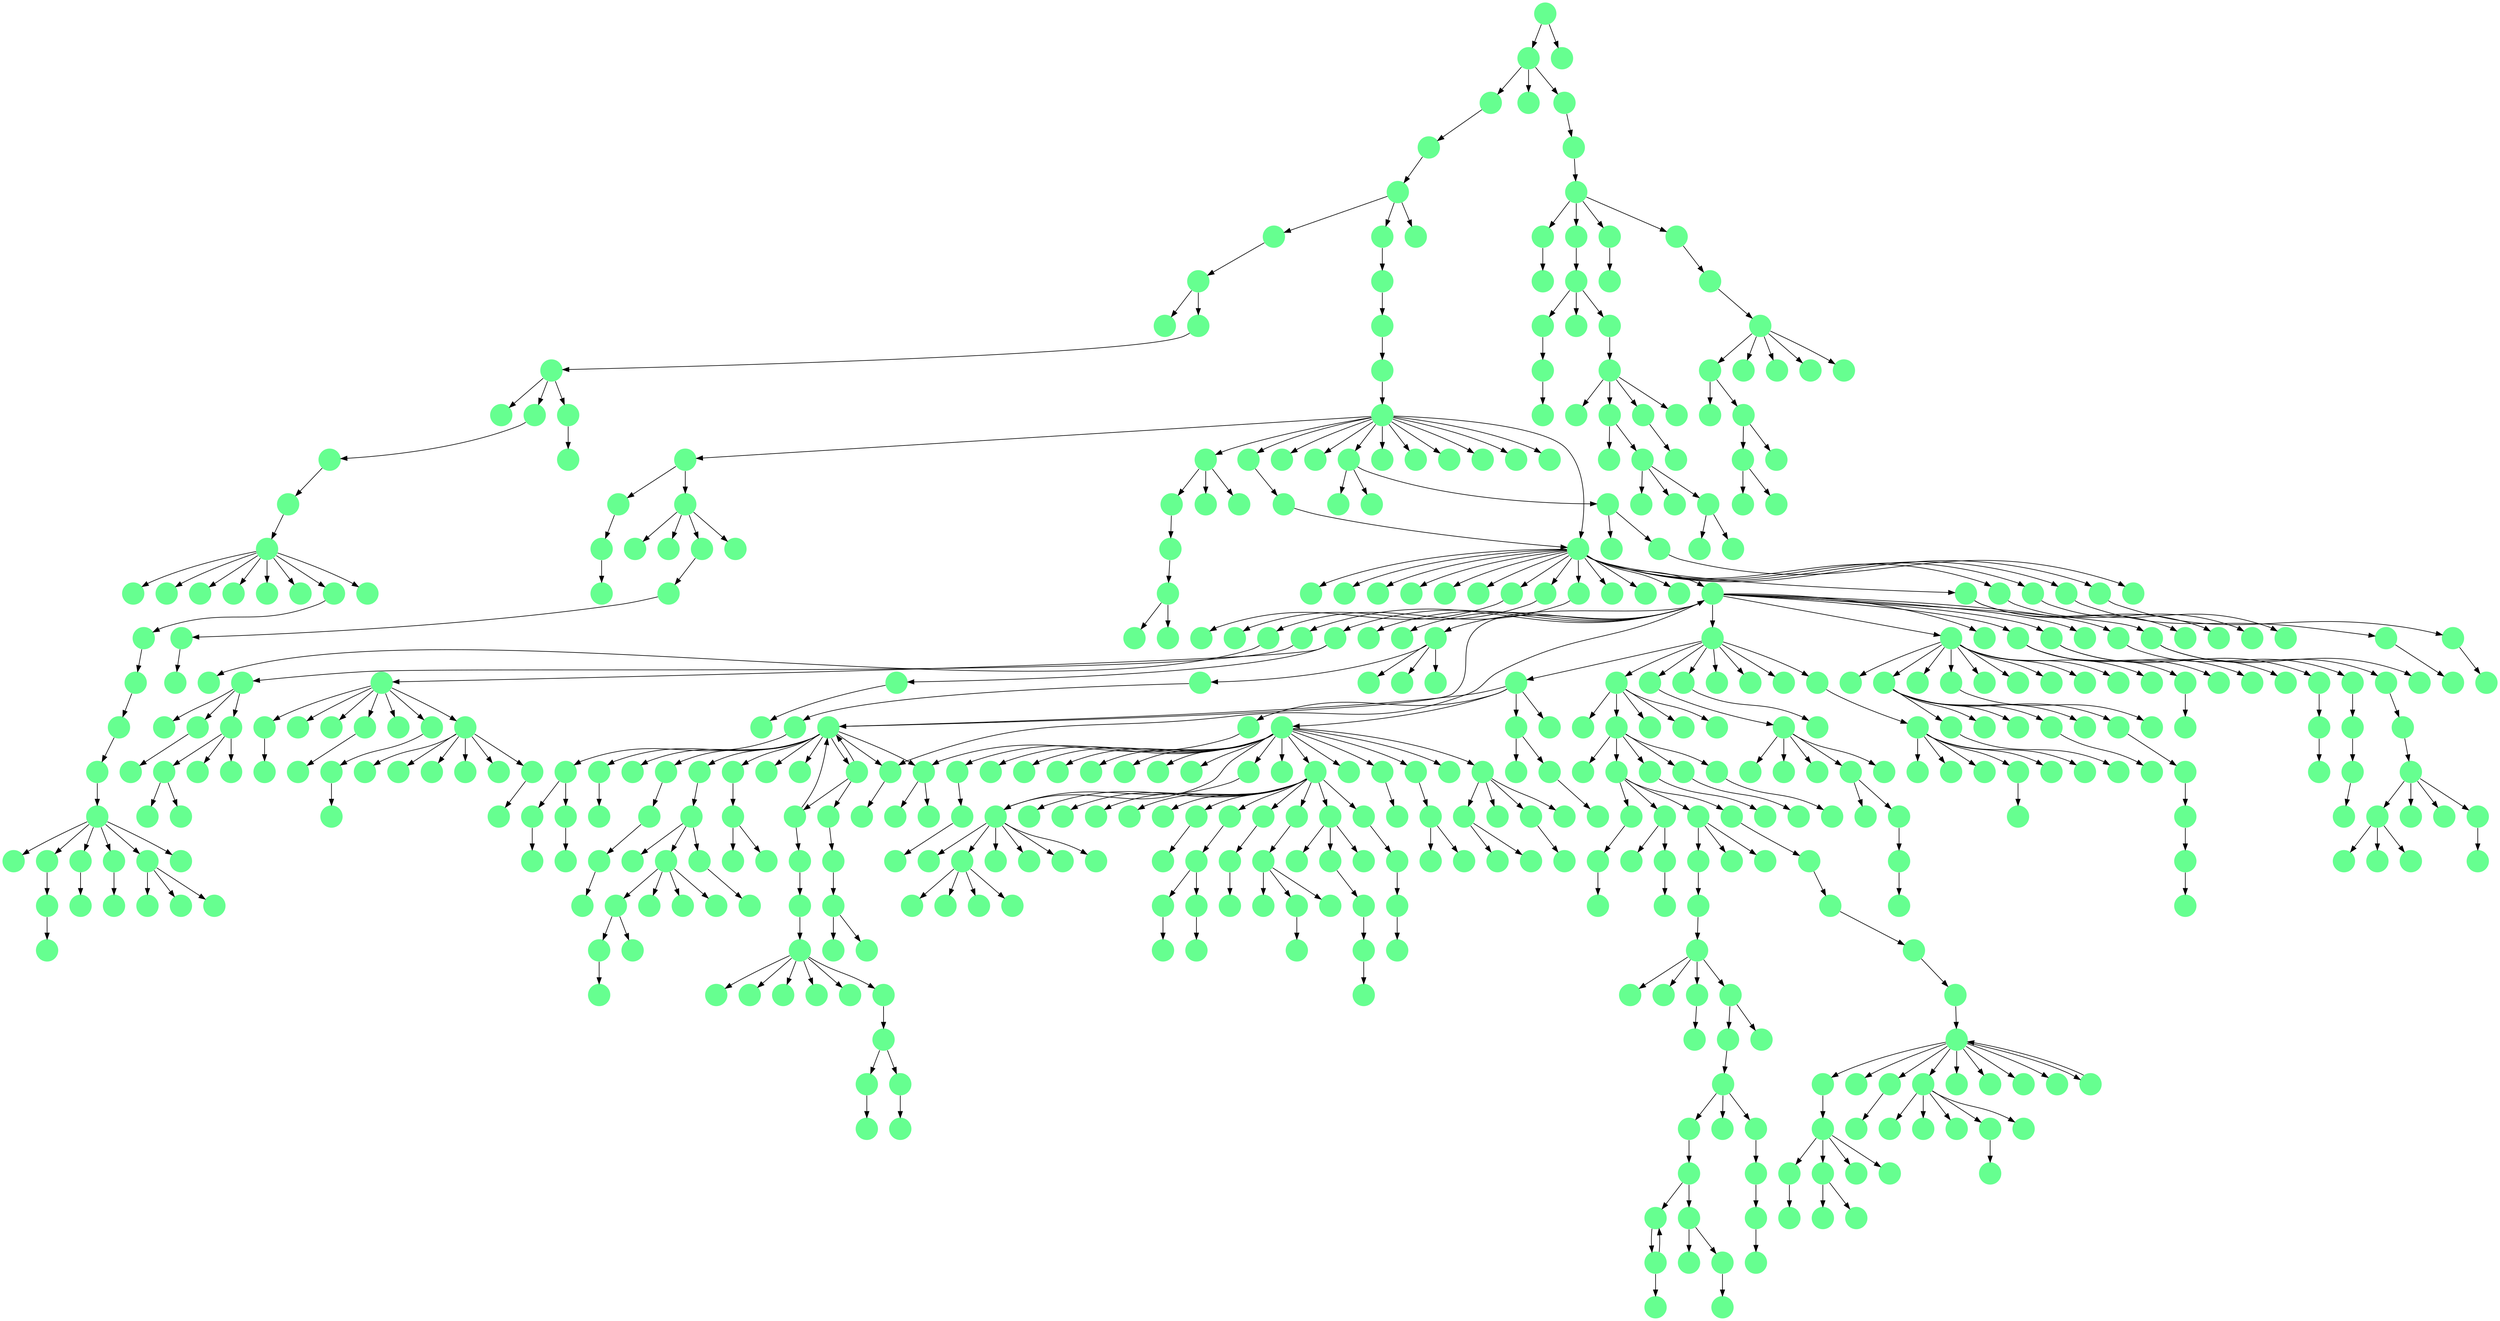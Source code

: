 digraph{
0 [tooltip = "L", penwidth = 0, style = filled, fillcolor = "#66ff90", shape = circle, label = ""]
1 [tooltip = "L", penwidth = 0, style = filled, fillcolor = "#66ff90", shape = circle, label = ""]
2 [tooltip = "L", penwidth = 0, style = filled, fillcolor = "#66ff90", shape = circle, label = ""]
3 [tooltip = "L", penwidth = 0, style = filled, fillcolor = "#66ff90", shape = circle, label = ""]
4 [tooltip = "L", penwidth = 0, style = filled, fillcolor = "#66ff90", shape = circle, label = ""]
5 [tooltip = "L", penwidth = 0, style = filled, fillcolor = "#66ff90", shape = circle, label = ""]
6 [tooltip = "L", penwidth = 0, style = filled, fillcolor = "#66ff90", shape = circle, label = ""]
7 [tooltip = "L", penwidth = 0, style = filled, fillcolor = "#66ff90", shape = circle, label = ""]
8 [tooltip = "L", penwidth = 0, style = filled, fillcolor = "#66ff90", shape = circle, label = ""]
9 [tooltip = "L", penwidth = 0, style = filled, fillcolor = "#66ff90", shape = circle, label = ""]
10 [tooltip = "L", penwidth = 0, style = filled, fillcolor = "#66ff90", shape = circle, label = ""]
11 [tooltip = "L", penwidth = 0, style = filled, fillcolor = "#66ff90", shape = circle, label = ""]
12 [tooltip = "L", penwidth = 0, style = filled, fillcolor = "#66ff90", shape = circle, label = ""]
13 [tooltip = "L", penwidth = 0, style = filled, fillcolor = "#66ff90", shape = circle, label = ""]
14 [tooltip = "L", penwidth = 0, style = filled, fillcolor = "#66ff90", shape = circle, label = ""]
15 [tooltip = "L", penwidth = 0, style = filled, fillcolor = "#66ff90", shape = circle, label = ""]
16 [tooltip = "L", penwidth = 0, style = filled, fillcolor = "#66ff90", shape = circle, label = ""]
17 [tooltip = "L", penwidth = 0, style = filled, fillcolor = "#66ff90", shape = circle, label = ""]
18 [tooltip = "L", penwidth = 0, style = filled, fillcolor = "#66ff90", shape = circle, label = ""]
19 [tooltip = "L", penwidth = 0, style = filled, fillcolor = "#66ff90", shape = circle, label = ""]
20 [tooltip = "L", penwidth = 0, style = filled, fillcolor = "#66ff90", shape = circle, label = ""]
21 [tooltip = "L", penwidth = 0, style = filled, fillcolor = "#66ff90", shape = circle, label = ""]
22 [tooltip = "L", penwidth = 0, style = filled, fillcolor = "#66ff90", shape = circle, label = ""]
23 [tooltip = "L", penwidth = 0, style = filled, fillcolor = "#66ff90", shape = circle, label = ""]
24 [tooltip = "L", penwidth = 0, style = filled, fillcolor = "#66ff90", shape = circle, label = ""]
25 [tooltip = "L", penwidth = 0, style = filled, fillcolor = "#66ff90", shape = circle, label = ""]
26 [tooltip = "L", penwidth = 0, style = filled, fillcolor = "#66ff90", shape = circle, label = ""]
27 [tooltip = "L", penwidth = 0, style = filled, fillcolor = "#66ff90", shape = circle, label = ""]
28 [tooltip = "L", penwidth = 0, style = filled, fillcolor = "#66ff90", shape = circle, label = ""]
29 [tooltip = "L", penwidth = 0, style = filled, fillcolor = "#66ff90", shape = circle, label = ""]
30 [tooltip = "L", penwidth = 0, style = filled, fillcolor = "#66ff90", shape = circle, label = ""]
31 [tooltip = "L", penwidth = 0, style = filled, fillcolor = "#66ff90", shape = circle, label = ""]
32 [tooltip = "L", penwidth = 0, style = filled, fillcolor = "#66ff90", shape = circle, label = ""]
33 [tooltip = "L", penwidth = 0, style = filled, fillcolor = "#66ff90", shape = circle, label = ""]
34 [tooltip = "L", penwidth = 0, style = filled, fillcolor = "#66ff90", shape = circle, label = ""]
35 [tooltip = "L", penwidth = 0, style = filled, fillcolor = "#66ff90", shape = circle, label = ""]
36 [tooltip = "L", penwidth = 0, style = filled, fillcolor = "#66ff90", shape = circle, label = ""]
37 [tooltip = "L", penwidth = 0, style = filled, fillcolor = "#66ff90", shape = circle, label = ""]
38 [tooltip = "L", penwidth = 0, style = filled, fillcolor = "#66ff90", shape = circle, label = ""]
39 [tooltip = "L", penwidth = 0, style = filled, fillcolor = "#66ff90", shape = circle, label = ""]
40 [tooltip = "L", penwidth = 0, style = filled, fillcolor = "#66ff90", shape = circle, label = ""]
41 [tooltip = "L", penwidth = 0, style = filled, fillcolor = "#66ff90", shape = circle, label = ""]
42 [tooltip = "L", penwidth = 0, style = filled, fillcolor = "#66ff90", shape = circle, label = ""]
43 [tooltip = "L", penwidth = 0, style = filled, fillcolor = "#66ff90", shape = circle, label = ""]
44 [tooltip = "L", penwidth = 0, style = filled, fillcolor = "#66ff90", shape = circle, label = ""]
45 [tooltip = "L", penwidth = 0, style = filled, fillcolor = "#66ff90", shape = circle, label = ""]
46 [tooltip = "L", penwidth = 0, style = filled, fillcolor = "#66ff90", shape = circle, label = ""]
47 [tooltip = "L", penwidth = 0, style = filled, fillcolor = "#66ff90", shape = circle, label = ""]
48 [tooltip = "L", penwidth = 0, style = filled, fillcolor = "#66ff90", shape = circle, label = ""]
49 [tooltip = "L", penwidth = 0, style = filled, fillcolor = "#66ff90", shape = circle, label = ""]
50 [tooltip = "L", penwidth = 0, style = filled, fillcolor = "#66ff90", shape = circle, label = ""]
51 [tooltip = "L", penwidth = 0, style = filled, fillcolor = "#66ff90", shape = circle, label = ""]
52 [tooltip = "L", penwidth = 0, style = filled, fillcolor = "#66ff90", shape = circle, label = ""]
53 [tooltip = "L", penwidth = 0, style = filled, fillcolor = "#66ff90", shape = circle, label = ""]
54 [tooltip = "L", penwidth = 0, style = filled, fillcolor = "#66ff90", shape = circle, label = ""]
55 [tooltip = "L", penwidth = 0, style = filled, fillcolor = "#66ff90", shape = circle, label = ""]
56 [tooltip = "L", penwidth = 0, style = filled, fillcolor = "#66ff90", shape = circle, label = ""]
57 [tooltip = "L", penwidth = 0, style = filled, fillcolor = "#66ff90", shape = circle, label = ""]
58 [tooltip = "L", penwidth = 0, style = filled, fillcolor = "#66ff90", shape = circle, label = ""]
59 [tooltip = "L", penwidth = 0, style = filled, fillcolor = "#66ff90", shape = circle, label = ""]
60 [tooltip = "L", penwidth = 0, style = filled, fillcolor = "#66ff90", shape = circle, label = ""]
61 [tooltip = "L", penwidth = 0, style = filled, fillcolor = "#66ff90", shape = circle, label = ""]
62 [tooltip = "L", penwidth = 0, style = filled, fillcolor = "#66ff90", shape = circle, label = ""]
63 [tooltip = "L", penwidth = 0, style = filled, fillcolor = "#66ff90", shape = circle, label = ""]
64 [tooltip = "L", penwidth = 0, style = filled, fillcolor = "#66ff90", shape = circle, label = ""]
65 [tooltip = "L", penwidth = 0, style = filled, fillcolor = "#66ff90", shape = circle, label = ""]
66 [tooltip = "L", penwidth = 0, style = filled, fillcolor = "#66ff90", shape = circle, label = ""]
67 [tooltip = "L", penwidth = 0, style = filled, fillcolor = "#66ff90", shape = circle, label = ""]
68 [tooltip = "L", penwidth = 0, style = filled, fillcolor = "#66ff90", shape = circle, label = ""]
69 [tooltip = "L", penwidth = 0, style = filled, fillcolor = "#66ff90", shape = circle, label = ""]
70 [tooltip = "L", penwidth = 0, style = filled, fillcolor = "#66ff90", shape = circle, label = ""]
71 [tooltip = "L", penwidth = 0, style = filled, fillcolor = "#66ff90", shape = circle, label = ""]
72 [tooltip = "L", penwidth = 0, style = filled, fillcolor = "#66ff90", shape = circle, label = ""]
73 [tooltip = "L", penwidth = 0, style = filled, fillcolor = "#66ff90", shape = circle, label = ""]
74 [tooltip = "L", penwidth = 0, style = filled, fillcolor = "#66ff90", shape = circle, label = ""]
75 [tooltip = "L", penwidth = 0, style = filled, fillcolor = "#66ff90", shape = circle, label = ""]
76 [tooltip = "L", penwidth = 0, style = filled, fillcolor = "#66ff90", shape = circle, label = ""]
77 [tooltip = "L", penwidth = 0, style = filled, fillcolor = "#66ff90", shape = circle, label = ""]
78 [tooltip = "L", penwidth = 0, style = filled, fillcolor = "#66ff90", shape = circle, label = ""]
79 [tooltip = "L", penwidth = 0, style = filled, fillcolor = "#66ff90", shape = circle, label = ""]
80 [tooltip = "L", penwidth = 0, style = filled, fillcolor = "#66ff90", shape = circle, label = ""]
81 [tooltip = "L", penwidth = 0, style = filled, fillcolor = "#66ff90", shape = circle, label = ""]
82 [tooltip = "L", penwidth = 0, style = filled, fillcolor = "#66ff90", shape = circle, label = ""]
83 [tooltip = "L", penwidth = 0, style = filled, fillcolor = "#66ff90", shape = circle, label = ""]
84 [tooltip = "L", penwidth = 0, style = filled, fillcolor = "#66ff90", shape = circle, label = ""]
85 [tooltip = "L", penwidth = 0, style = filled, fillcolor = "#66ff90", shape = circle, label = ""]
86 [tooltip = "L", penwidth = 0, style = filled, fillcolor = "#66ff90", shape = circle, label = ""]
87 [tooltip = "L", penwidth = 0, style = filled, fillcolor = "#66ff90", shape = circle, label = ""]
88 [tooltip = "L", penwidth = 0, style = filled, fillcolor = "#66ff90", shape = circle, label = ""]
89 [tooltip = "L", penwidth = 0, style = filled, fillcolor = "#66ff90", shape = circle, label = ""]
90 [tooltip = "L", penwidth = 0, style = filled, fillcolor = "#66ff90", shape = circle, label = ""]
91 [tooltip = "L", penwidth = 0, style = filled, fillcolor = "#66ff90", shape = circle, label = ""]
92 [tooltip = "L", penwidth = 0, style = filled, fillcolor = "#66ff90", shape = circle, label = ""]
93 [tooltip = "L", penwidth = 0, style = filled, fillcolor = "#66ff90", shape = circle, label = ""]
94 [tooltip = "L", penwidth = 0, style = filled, fillcolor = "#66ff90", shape = circle, label = ""]
95 [tooltip = "L", penwidth = 0, style = filled, fillcolor = "#66ff90", shape = circle, label = ""]
96 [tooltip = "L", penwidth = 0, style = filled, fillcolor = "#66ff90", shape = circle, label = ""]
97 [tooltip = "L", penwidth = 0, style = filled, fillcolor = "#66ff90", shape = circle, label = ""]
98 [tooltip = "L", penwidth = 0, style = filled, fillcolor = "#66ff90", shape = circle, label = ""]
99 [tooltip = "L", penwidth = 0, style = filled, fillcolor = "#66ff90", shape = circle, label = ""]
100 [tooltip = "L", penwidth = 0, style = filled, fillcolor = "#66ff90", shape = circle, label = ""]
101 [tooltip = "L", penwidth = 0, style = filled, fillcolor = "#66ff90", shape = circle, label = ""]
102 [tooltip = "L", penwidth = 0, style = filled, fillcolor = "#66ff90", shape = circle, label = ""]
103 [tooltip = "L", penwidth = 0, style = filled, fillcolor = "#66ff90", shape = circle, label = ""]
104 [tooltip = "L", penwidth = 0, style = filled, fillcolor = "#66ff90", shape = circle, label = ""]
105 [tooltip = "L", penwidth = 0, style = filled, fillcolor = "#66ff90", shape = circle, label = ""]
106 [tooltip = "L", penwidth = 0, style = filled, fillcolor = "#66ff90", shape = circle, label = ""]
107 [tooltip = "L", penwidth = 0, style = filled, fillcolor = "#66ff90", shape = circle, label = ""]
108 [tooltip = "L", penwidth = 0, style = filled, fillcolor = "#66ff90", shape = circle, label = ""]
109 [tooltip = "L", penwidth = 0, style = filled, fillcolor = "#66ff90", shape = circle, label = ""]
110 [tooltip = "L", penwidth = 0, style = filled, fillcolor = "#66ff90", shape = circle, label = ""]
111 [tooltip = "L", penwidth = 0, style = filled, fillcolor = "#66ff90", shape = circle, label = ""]
112 [tooltip = "L", penwidth = 0, style = filled, fillcolor = "#66ff90", shape = circle, label = ""]
113 [tooltip = "L", penwidth = 0, style = filled, fillcolor = "#66ff90", shape = circle, label = ""]
114 [tooltip = "L", penwidth = 0, style = filled, fillcolor = "#66ff90", shape = circle, label = ""]
115 [tooltip = "L", penwidth = 0, style = filled, fillcolor = "#66ff90", shape = circle, label = ""]
116 [tooltip = "L", penwidth = 0, style = filled, fillcolor = "#66ff90", shape = circle, label = ""]
117 [tooltip = "L", penwidth = 0, style = filled, fillcolor = "#66ff90", shape = circle, label = ""]
118 [tooltip = "L", penwidth = 0, style = filled, fillcolor = "#66ff90", shape = circle, label = ""]
119 [tooltip = "L", penwidth = 0, style = filled, fillcolor = "#66ff90", shape = circle, label = ""]
120 [tooltip = "L", penwidth = 0, style = filled, fillcolor = "#66ff90", shape = circle, label = ""]
121 [tooltip = "L", penwidth = 0, style = filled, fillcolor = "#66ff90", shape = circle, label = ""]
122 [tooltip = "L", penwidth = 0, style = filled, fillcolor = "#66ff90", shape = circle, label = ""]
123 [tooltip = "L", penwidth = 0, style = filled, fillcolor = "#66ff90", shape = circle, label = ""]
124 [tooltip = "L", penwidth = 0, style = filled, fillcolor = "#66ff90", shape = circle, label = ""]
125 [tooltip = "L", penwidth = 0, style = filled, fillcolor = "#66ff90", shape = circle, label = ""]
126 [tooltip = "L", penwidth = 0, style = filled, fillcolor = "#66ff90", shape = circle, label = ""]
127 [tooltip = "L", penwidth = 0, style = filled, fillcolor = "#66ff90", shape = circle, label = ""]
128 [tooltip = "L", penwidth = 0, style = filled, fillcolor = "#66ff90", shape = circle, label = ""]
129 [tooltip = "L", penwidth = 0, style = filled, fillcolor = "#66ff90", shape = circle, label = ""]
130 [tooltip = "L", penwidth = 0, style = filled, fillcolor = "#66ff90", shape = circle, label = ""]
131 [tooltip = "L", penwidth = 0, style = filled, fillcolor = "#66ff90", shape = circle, label = ""]
132 [tooltip = "L", penwidth = 0, style = filled, fillcolor = "#66ff90", shape = circle, label = ""]
133 [tooltip = "L", penwidth = 0, style = filled, fillcolor = "#66ff90", shape = circle, label = ""]
134 [tooltip = "L", penwidth = 0, style = filled, fillcolor = "#66ff90", shape = circle, label = ""]
135 [tooltip = "L", penwidth = 0, style = filled, fillcolor = "#66ff90", shape = circle, label = ""]
136 [tooltip = "L", penwidth = 0, style = filled, fillcolor = "#66ff90", shape = circle, label = ""]
137 [tooltip = "L", penwidth = 0, style = filled, fillcolor = "#66ff90", shape = circle, label = ""]
138 [tooltip = "L", penwidth = 0, style = filled, fillcolor = "#66ff90", shape = circle, label = ""]
139 [tooltip = "L", penwidth = 0, style = filled, fillcolor = "#66ff90", shape = circle, label = ""]
140 [tooltip = "L", penwidth = 0, style = filled, fillcolor = "#66ff90", shape = circle, label = ""]
141 [tooltip = "L", penwidth = 0, style = filled, fillcolor = "#66ff90", shape = circle, label = ""]
142 [tooltip = "L", penwidth = 0, style = filled, fillcolor = "#66ff90", shape = circle, label = ""]
143 [tooltip = "L", penwidth = 0, style = filled, fillcolor = "#66ff90", shape = circle, label = ""]
144 [tooltip = "L", penwidth = 0, style = filled, fillcolor = "#66ff90", shape = circle, label = ""]
145 [tooltip = "L", penwidth = 0, style = filled, fillcolor = "#66ff90", shape = circle, label = ""]
146 [tooltip = "L", penwidth = 0, style = filled, fillcolor = "#66ff90", shape = circle, label = ""]
147 [tooltip = "L", penwidth = 0, style = filled, fillcolor = "#66ff90", shape = circle, label = ""]
148 [tooltip = "L", penwidth = 0, style = filled, fillcolor = "#66ff90", shape = circle, label = ""]
149 [tooltip = "L", penwidth = 0, style = filled, fillcolor = "#66ff90", shape = circle, label = ""]
150 [tooltip = "L", penwidth = 0, style = filled, fillcolor = "#66ff90", shape = circle, label = ""]
151 [tooltip = "L", penwidth = 0, style = filled, fillcolor = "#66ff90", shape = circle, label = ""]
152 [tooltip = "L", penwidth = 0, style = filled, fillcolor = "#66ff90", shape = circle, label = ""]
153 [tooltip = "L", penwidth = 0, style = filled, fillcolor = "#66ff90", shape = circle, label = ""]
154 [tooltip = "L", penwidth = 0, style = filled, fillcolor = "#66ff90", shape = circle, label = ""]
155 [tooltip = "L", penwidth = 0, style = filled, fillcolor = "#66ff90", shape = circle, label = ""]
156 [tooltip = "L", penwidth = 0, style = filled, fillcolor = "#66ff90", shape = circle, label = ""]
157 [tooltip = "L", penwidth = 0, style = filled, fillcolor = "#66ff90", shape = circle, label = ""]
158 [tooltip = "L", penwidth = 0, style = filled, fillcolor = "#66ff90", shape = circle, label = ""]
159 [tooltip = "L", penwidth = 0, style = filled, fillcolor = "#66ff90", shape = circle, label = ""]
160 [tooltip = "L", penwidth = 0, style = filled, fillcolor = "#66ff90", shape = circle, label = ""]
161 [tooltip = "L", penwidth = 0, style = filled, fillcolor = "#66ff90", shape = circle, label = ""]
162 [tooltip = "L", penwidth = 0, style = filled, fillcolor = "#66ff90", shape = circle, label = ""]
163 [tooltip = "L", penwidth = 0, style = filled, fillcolor = "#66ff90", shape = circle, label = ""]
164 [tooltip = "L", penwidth = 0, style = filled, fillcolor = "#66ff90", shape = circle, label = ""]
165 [tooltip = "L", penwidth = 0, style = filled, fillcolor = "#66ff90", shape = circle, label = ""]
166 [tooltip = "L", penwidth = 0, style = filled, fillcolor = "#66ff90", shape = circle, label = ""]
167 [tooltip = "L", penwidth = 0, style = filled, fillcolor = "#66ff90", shape = circle, label = ""]
168 [tooltip = "L", penwidth = 0, style = filled, fillcolor = "#66ff90", shape = circle, label = ""]
169 [tooltip = "L", penwidth = 0, style = filled, fillcolor = "#66ff90", shape = circle, label = ""]
170 [tooltip = "L", penwidth = 0, style = filled, fillcolor = "#66ff90", shape = circle, label = ""]
171 [tooltip = "L", penwidth = 0, style = filled, fillcolor = "#66ff90", shape = circle, label = ""]
172 [tooltip = "L", penwidth = 0, style = filled, fillcolor = "#66ff90", shape = circle, label = ""]
173 [tooltip = "L", penwidth = 0, style = filled, fillcolor = "#66ff90", shape = circle, label = ""]
174 [tooltip = "L", penwidth = 0, style = filled, fillcolor = "#66ff90", shape = circle, label = ""]
175 [tooltip = "L", penwidth = 0, style = filled, fillcolor = "#66ff90", shape = circle, label = ""]
176 [tooltip = "L", penwidth = 0, style = filled, fillcolor = "#66ff90", shape = circle, label = ""]
177 [tooltip = "L", penwidth = 0, style = filled, fillcolor = "#66ff90", shape = circle, label = ""]
178 [tooltip = "L", penwidth = 0, style = filled, fillcolor = "#66ff90", shape = circle, label = ""]
179 [tooltip = "L", penwidth = 0, style = filled, fillcolor = "#66ff90", shape = circle, label = ""]
180 [tooltip = "L", penwidth = 0, style = filled, fillcolor = "#66ff90", shape = circle, label = ""]
181 [tooltip = "L", penwidth = 0, style = filled, fillcolor = "#66ff90", shape = circle, label = ""]
182 [tooltip = "L", penwidth = 0, style = filled, fillcolor = "#66ff90", shape = circle, label = ""]
183 [tooltip = "L", penwidth = 0, style = filled, fillcolor = "#66ff90", shape = circle, label = ""]
184 [tooltip = "L", penwidth = 0, style = filled, fillcolor = "#66ff90", shape = circle, label = ""]
185 [tooltip = "L", penwidth = 0, style = filled, fillcolor = "#66ff90", shape = circle, label = ""]
186 [tooltip = "L", penwidth = 0, style = filled, fillcolor = "#66ff90", shape = circle, label = ""]
187 [tooltip = "L", penwidth = 0, style = filled, fillcolor = "#66ff90", shape = circle, label = ""]
188 [tooltip = "L", penwidth = 0, style = filled, fillcolor = "#66ff90", shape = circle, label = ""]
189 [tooltip = "L", penwidth = 0, style = filled, fillcolor = "#66ff90", shape = circle, label = ""]
190 [tooltip = "L", penwidth = 0, style = filled, fillcolor = "#66ff90", shape = circle, label = ""]
191 [tooltip = "L", penwidth = 0, style = filled, fillcolor = "#66ff90", shape = circle, label = ""]
192 [tooltip = "L", penwidth = 0, style = filled, fillcolor = "#66ff90", shape = circle, label = ""]
193 [tooltip = "L", penwidth = 0, style = filled, fillcolor = "#66ff90", shape = circle, label = ""]
194 [tooltip = "L", penwidth = 0, style = filled, fillcolor = "#66ff90", shape = circle, label = ""]
195 [tooltip = "L", penwidth = 0, style = filled, fillcolor = "#66ff90", shape = circle, label = ""]
196 [tooltip = "L", penwidth = 0, style = filled, fillcolor = "#66ff90", shape = circle, label = ""]
197 [tooltip = "L", penwidth = 0, style = filled, fillcolor = "#66ff90", shape = circle, label = ""]
198 [tooltip = "L", penwidth = 0, style = filled, fillcolor = "#66ff90", shape = circle, label = ""]
199 [tooltip = "L", penwidth = 0, style = filled, fillcolor = "#66ff90", shape = circle, label = ""]
200 [tooltip = "L", penwidth = 0, style = filled, fillcolor = "#66ff90", shape = circle, label = ""]
201 [tooltip = "L", penwidth = 0, style = filled, fillcolor = "#66ff90", shape = circle, label = ""]
202 [tooltip = "L", penwidth = 0, style = filled, fillcolor = "#66ff90", shape = circle, label = ""]
203 [tooltip = "L", penwidth = 0, style = filled, fillcolor = "#66ff90", shape = circle, label = ""]
204 [tooltip = "L", penwidth = 0, style = filled, fillcolor = "#66ff90", shape = circle, label = ""]
205 [tooltip = "L", penwidth = 0, style = filled, fillcolor = "#66ff90", shape = circle, label = ""]
206 [tooltip = "L", penwidth = 0, style = filled, fillcolor = "#66ff90", shape = circle, label = ""]
207 [tooltip = "L", penwidth = 0, style = filled, fillcolor = "#66ff90", shape = circle, label = ""]
208 [tooltip = "L", penwidth = 0, style = filled, fillcolor = "#66ff90", shape = circle, label = ""]
209 [tooltip = "L", penwidth = 0, style = filled, fillcolor = "#66ff90", shape = circle, label = ""]
210 [tooltip = "L", penwidth = 0, style = filled, fillcolor = "#66ff90", shape = circle, label = ""]
211 [tooltip = "L", penwidth = 0, style = filled, fillcolor = "#66ff90", shape = circle, label = ""]
212 [tooltip = "L", penwidth = 0, style = filled, fillcolor = "#66ff90", shape = circle, label = ""]
213 [tooltip = "L", penwidth = 0, style = filled, fillcolor = "#66ff90", shape = circle, label = ""]
214 [tooltip = "L", penwidth = 0, style = filled, fillcolor = "#66ff90", shape = circle, label = ""]
215 [tooltip = "L", penwidth = 0, style = filled, fillcolor = "#66ff90", shape = circle, label = ""]
216 [tooltip = "L", penwidth = 0, style = filled, fillcolor = "#66ff90", shape = circle, label = ""]
217 [tooltip = "L", penwidth = 0, style = filled, fillcolor = "#66ff90", shape = circle, label = ""]
218 [tooltip = "L", penwidth = 0, style = filled, fillcolor = "#66ff90", shape = circle, label = ""]
219 [tooltip = "L", penwidth = 0, style = filled, fillcolor = "#66ff90", shape = circle, label = ""]
220 [tooltip = "L", penwidth = 0, style = filled, fillcolor = "#66ff90", shape = circle, label = ""]
221 [tooltip = "L", penwidth = 0, style = filled, fillcolor = "#66ff90", shape = circle, label = ""]
222 [tooltip = "L", penwidth = 0, style = filled, fillcolor = "#66ff90", shape = circle, label = ""]
223 [tooltip = "L", penwidth = 0, style = filled, fillcolor = "#66ff90", shape = circle, label = ""]
224 [tooltip = "L", penwidth = 0, style = filled, fillcolor = "#66ff90", shape = circle, label = ""]
225 [tooltip = "L", penwidth = 0, style = filled, fillcolor = "#66ff90", shape = circle, label = ""]
226 [tooltip = "L", penwidth = 0, style = filled, fillcolor = "#66ff90", shape = circle, label = ""]
227 [tooltip = "L", penwidth = 0, style = filled, fillcolor = "#66ff90", shape = circle, label = ""]
228 [tooltip = "L", penwidth = 0, style = filled, fillcolor = "#66ff90", shape = circle, label = ""]
229 [tooltip = "L", penwidth = 0, style = filled, fillcolor = "#66ff90", shape = circle, label = ""]
230 [tooltip = "L", penwidth = 0, style = filled, fillcolor = "#66ff90", shape = circle, label = ""]
231 [tooltip = "L", penwidth = 0, style = filled, fillcolor = "#66ff90", shape = circle, label = ""]
232 [tooltip = "L", penwidth = 0, style = filled, fillcolor = "#66ff90", shape = circle, label = ""]
233 [tooltip = "L", penwidth = 0, style = filled, fillcolor = "#66ff90", shape = circle, label = ""]
234 [tooltip = "L", penwidth = 0, style = filled, fillcolor = "#66ff90", shape = circle, label = ""]
235 [tooltip = "L", penwidth = 0, style = filled, fillcolor = "#66ff90", shape = circle, label = ""]
236 [tooltip = "L", penwidth = 0, style = filled, fillcolor = "#66ff90", shape = circle, label = ""]
237 [tooltip = "L", penwidth = 0, style = filled, fillcolor = "#66ff90", shape = circle, label = ""]
238 [tooltip = "L", penwidth = 0, style = filled, fillcolor = "#66ff90", shape = circle, label = ""]
239 [tooltip = "L", penwidth = 0, style = filled, fillcolor = "#66ff90", shape = circle, label = ""]
240 [tooltip = "L", penwidth = 0, style = filled, fillcolor = "#66ff90", shape = circle, label = ""]
241 [tooltip = "L", penwidth = 0, style = filled, fillcolor = "#66ff90", shape = circle, label = ""]
242 [tooltip = "L", penwidth = 0, style = filled, fillcolor = "#66ff90", shape = circle, label = ""]
243 [tooltip = "L", penwidth = 0, style = filled, fillcolor = "#66ff90", shape = circle, label = ""]
244 [tooltip = "L", penwidth = 0, style = filled, fillcolor = "#66ff90", shape = circle, label = ""]
245 [tooltip = "L", penwidth = 0, style = filled, fillcolor = "#66ff90", shape = circle, label = ""]
246 [tooltip = "L", penwidth = 0, style = filled, fillcolor = "#66ff90", shape = circle, label = ""]
247 [tooltip = "L", penwidth = 0, style = filled, fillcolor = "#66ff90", shape = circle, label = ""]
248 [tooltip = "L", penwidth = 0, style = filled, fillcolor = "#66ff90", shape = circle, label = ""]
249 [tooltip = "L", penwidth = 0, style = filled, fillcolor = "#66ff90", shape = circle, label = ""]
250 [tooltip = "L", penwidth = 0, style = filled, fillcolor = "#66ff90", shape = circle, label = ""]
251 [tooltip = "L", penwidth = 0, style = filled, fillcolor = "#66ff90", shape = circle, label = ""]
252 [tooltip = "L", penwidth = 0, style = filled, fillcolor = "#66ff90", shape = circle, label = ""]
253 [tooltip = "L", penwidth = 0, style = filled, fillcolor = "#66ff90", shape = circle, label = ""]
254 [tooltip = "L", penwidth = 0, style = filled, fillcolor = "#66ff90", shape = circle, label = ""]
255 [tooltip = "L", penwidth = 0, style = filled, fillcolor = "#66ff90", shape = circle, label = ""]
256 [tooltip = "L", penwidth = 0, style = filled, fillcolor = "#66ff90", shape = circle, label = ""]
257 [tooltip = "L", penwidth = 0, style = filled, fillcolor = "#66ff90", shape = circle, label = ""]
258 [tooltip = "L", penwidth = 0, style = filled, fillcolor = "#66ff90", shape = circle, label = ""]
259 [tooltip = "L", penwidth = 0, style = filled, fillcolor = "#66ff90", shape = circle, label = ""]
260 [tooltip = "L", penwidth = 0, style = filled, fillcolor = "#66ff90", shape = circle, label = ""]
261 [tooltip = "L", penwidth = 0, style = filled, fillcolor = "#66ff90", shape = circle, label = ""]
262 [tooltip = "L", penwidth = 0, style = filled, fillcolor = "#66ff90", shape = circle, label = ""]
263 [tooltip = "L", penwidth = 0, style = filled, fillcolor = "#66ff90", shape = circle, label = ""]
264 [tooltip = "L", penwidth = 0, style = filled, fillcolor = "#66ff90", shape = circle, label = ""]
265 [tooltip = "L", penwidth = 0, style = filled, fillcolor = "#66ff90", shape = circle, label = ""]
266 [tooltip = "L", penwidth = 0, style = filled, fillcolor = "#66ff90", shape = circle, label = ""]
267 [tooltip = "L", penwidth = 0, style = filled, fillcolor = "#66ff90", shape = circle, label = ""]
268 [tooltip = "L", penwidth = 0, style = filled, fillcolor = "#66ff90", shape = circle, label = ""]
269 [tooltip = "L", penwidth = 0, style = filled, fillcolor = "#66ff90", shape = circle, label = ""]
270 [tooltip = "L", penwidth = 0, style = filled, fillcolor = "#66ff90", shape = circle, label = ""]
271 [tooltip = "L", penwidth = 0, style = filled, fillcolor = "#66ff90", shape = circle, label = ""]
272 [tooltip = "L", penwidth = 0, style = filled, fillcolor = "#66ff90", shape = circle, label = ""]
273 [tooltip = "L", penwidth = 0, style = filled, fillcolor = "#66ff90", shape = circle, label = ""]
274 [tooltip = "L", penwidth = 0, style = filled, fillcolor = "#66ff90", shape = circle, label = ""]
275 [tooltip = "L", penwidth = 0, style = filled, fillcolor = "#66ff90", shape = circle, label = ""]
276 [tooltip = "L", penwidth = 0, style = filled, fillcolor = "#66ff90", shape = circle, label = ""]
277 [tooltip = "L", penwidth = 0, style = filled, fillcolor = "#66ff90", shape = circle, label = ""]
278 [tooltip = "L", penwidth = 0, style = filled, fillcolor = "#66ff90", shape = circle, label = ""]
279 [tooltip = "L", penwidth = 0, style = filled, fillcolor = "#66ff90", shape = circle, label = ""]
280 [tooltip = "L", penwidth = 0, style = filled, fillcolor = "#66ff90", shape = circle, label = ""]
281 [tooltip = "L", penwidth = 0, style = filled, fillcolor = "#66ff90", shape = circle, label = ""]
282 [tooltip = "L", penwidth = 0, style = filled, fillcolor = "#66ff90", shape = circle, label = ""]
283 [tooltip = "L", penwidth = 0, style = filled, fillcolor = "#66ff90", shape = circle, label = ""]
284 [tooltip = "L", penwidth = 0, style = filled, fillcolor = "#66ff90", shape = circle, label = ""]
285 [tooltip = "L", penwidth = 0, style = filled, fillcolor = "#66ff90", shape = circle, label = ""]
286 [tooltip = "L", penwidth = 0, style = filled, fillcolor = "#66ff90", shape = circle, label = ""]
287 [tooltip = "L", penwidth = 0, style = filled, fillcolor = "#66ff90", shape = circle, label = ""]
288 [tooltip = "L", penwidth = 0, style = filled, fillcolor = "#66ff90", shape = circle, label = ""]
289 [tooltip = "L", penwidth = 0, style = filled, fillcolor = "#66ff90", shape = circle, label = ""]
290 [tooltip = "L", penwidth = 0, style = filled, fillcolor = "#66ff90", shape = circle, label = ""]
291 [tooltip = "L", penwidth = 0, style = filled, fillcolor = "#66ff90", shape = circle, label = ""]
292 [tooltip = "L", penwidth = 0, style = filled, fillcolor = "#66ff90", shape = circle, label = ""]
293 [tooltip = "L", penwidth = 0, style = filled, fillcolor = "#66ff90", shape = circle, label = ""]
294 [tooltip = "L", penwidth = 0, style = filled, fillcolor = "#66ff90", shape = circle, label = ""]
295 [tooltip = "L", penwidth = 0, style = filled, fillcolor = "#66ff90", shape = circle, label = ""]
296 [tooltip = "L", penwidth = 0, style = filled, fillcolor = "#66ff90", shape = circle, label = ""]
297 [tooltip = "L", penwidth = 0, style = filled, fillcolor = "#66ff90", shape = circle, label = ""]
298 [tooltip = "L", penwidth = 0, style = filled, fillcolor = "#66ff90", shape = circle, label = ""]
299 [tooltip = "L", penwidth = 0, style = filled, fillcolor = "#66ff90", shape = circle, label = ""]
300 [tooltip = "L", penwidth = 0, style = filled, fillcolor = "#66ff90", shape = circle, label = ""]
301 [tooltip = "L", penwidth = 0, style = filled, fillcolor = "#66ff90", shape = circle, label = ""]
302 [tooltip = "L", penwidth = 0, style = filled, fillcolor = "#66ff90", shape = circle, label = ""]
303 [tooltip = "L", penwidth = 0, style = filled, fillcolor = "#66ff90", shape = circle, label = ""]
304 [tooltip = "L", penwidth = 0, style = filled, fillcolor = "#66ff90", shape = circle, label = ""]
305 [tooltip = "L", penwidth = 0, style = filled, fillcolor = "#66ff90", shape = circle, label = ""]
306 [tooltip = "L", penwidth = 0, style = filled, fillcolor = "#66ff90", shape = circle, label = ""]
307 [tooltip = "L", penwidth = 0, style = filled, fillcolor = "#66ff90", shape = circle, label = ""]
308 [tooltip = "L", penwidth = 0, style = filled, fillcolor = "#66ff90", shape = circle, label = ""]
309 [tooltip = "L", penwidth = 0, style = filled, fillcolor = "#66ff90", shape = circle, label = ""]
310 [tooltip = "L", penwidth = 0, style = filled, fillcolor = "#66ff90", shape = circle, label = ""]
311 [tooltip = "L", penwidth = 0, style = filled, fillcolor = "#66ff90", shape = circle, label = ""]
312 [tooltip = "L", penwidth = 0, style = filled, fillcolor = "#66ff90", shape = circle, label = ""]
313 [tooltip = "L", penwidth = 0, style = filled, fillcolor = "#66ff90", shape = circle, label = ""]
314 [tooltip = "L", penwidth = 0, style = filled, fillcolor = "#66ff90", shape = circle, label = ""]
315 [tooltip = "L", penwidth = 0, style = filled, fillcolor = "#66ff90", shape = circle, label = ""]
316 [tooltip = "L", penwidth = 0, style = filled, fillcolor = "#66ff90", shape = circle, label = ""]
317 [tooltip = "L", penwidth = 0, style = filled, fillcolor = "#66ff90", shape = circle, label = ""]
318 [tooltip = "L", penwidth = 0, style = filled, fillcolor = "#66ff90", shape = circle, label = ""]
319 [tooltip = "L", penwidth = 0, style = filled, fillcolor = "#66ff90", shape = circle, label = ""]
320 [tooltip = "L", penwidth = 0, style = filled, fillcolor = "#66ff90", shape = circle, label = ""]
321 [tooltip = "L", penwidth = 0, style = filled, fillcolor = "#66ff90", shape = circle, label = ""]
322 [tooltip = "L", penwidth = 0, style = filled, fillcolor = "#66ff90", shape = circle, label = ""]
323 [tooltip = "L", penwidth = 0, style = filled, fillcolor = "#66ff90", shape = circle, label = ""]
324 [tooltip = "L", penwidth = 0, style = filled, fillcolor = "#66ff90", shape = circle, label = ""]
325 [tooltip = "L", penwidth = 0, style = filled, fillcolor = "#66ff90", shape = circle, label = ""]
326 [tooltip = "L", penwidth = 0, style = filled, fillcolor = "#66ff90", shape = circle, label = ""]
327 [tooltip = "L", penwidth = 0, style = filled, fillcolor = "#66ff90", shape = circle, label = ""]
328 [tooltip = "L", penwidth = 0, style = filled, fillcolor = "#66ff90", shape = circle, label = ""]
329 [tooltip = "L", penwidth = 0, style = filled, fillcolor = "#66ff90", shape = circle, label = ""]
330 [tooltip = "L", penwidth = 0, style = filled, fillcolor = "#66ff90", shape = circle, label = ""]
331 [tooltip = "L", penwidth = 0, style = filled, fillcolor = "#66ff90", shape = circle, label = ""]
332 [tooltip = "L", penwidth = 0, style = filled, fillcolor = "#66ff90", shape = circle, label = ""]
333 [tooltip = "L", penwidth = 0, style = filled, fillcolor = "#66ff90", shape = circle, label = ""]
334 [tooltip = "L", penwidth = 0, style = filled, fillcolor = "#66ff90", shape = circle, label = ""]
335 [tooltip = "L", penwidth = 0, style = filled, fillcolor = "#66ff90", shape = circle, label = ""]
336 [tooltip = "L", penwidth = 0, style = filled, fillcolor = "#66ff90", shape = circle, label = ""]
337 [tooltip = "L", penwidth = 0, style = filled, fillcolor = "#66ff90", shape = circle, label = ""]
338 [tooltip = "L", penwidth = 0, style = filled, fillcolor = "#66ff90", shape = circle, label = ""]
339 [tooltip = "L", penwidth = 0, style = filled, fillcolor = "#66ff90", shape = circle, label = ""]
340 [tooltip = "L", penwidth = 0, style = filled, fillcolor = "#66ff90", shape = circle, label = ""]
341 [tooltip = "L", penwidth = 0, style = filled, fillcolor = "#66ff90", shape = circle, label = ""]
342 [tooltip = "L", penwidth = 0, style = filled, fillcolor = "#66ff90", shape = circle, label = ""]
343 [tooltip = "L", penwidth = 0, style = filled, fillcolor = "#66ff90", shape = circle, label = ""]
344 [tooltip = "L", penwidth = 0, style = filled, fillcolor = "#66ff90", shape = circle, label = ""]
345 [tooltip = "L", penwidth = 0, style = filled, fillcolor = "#66ff90", shape = circle, label = ""]
346 [tooltip = "L", penwidth = 0, style = filled, fillcolor = "#66ff90", shape = circle, label = ""]
347 [tooltip = "L", penwidth = 0, style = filled, fillcolor = "#66ff90", shape = circle, label = ""]
348 [tooltip = "L", penwidth = 0, style = filled, fillcolor = "#66ff90", shape = circle, label = ""]
349 [tooltip = "L", penwidth = 0, style = filled, fillcolor = "#66ff90", shape = circle, label = ""]
350 [tooltip = "L", penwidth = 0, style = filled, fillcolor = "#66ff90", shape = circle, label = ""]
351 [tooltip = "L", penwidth = 0, style = filled, fillcolor = "#66ff90", shape = circle, label = ""]
352 [tooltip = "L", penwidth = 0, style = filled, fillcolor = "#66ff90", shape = circle, label = ""]
353 [tooltip = "L", penwidth = 0, style = filled, fillcolor = "#66ff90", shape = circle, label = ""]
354 [tooltip = "L", penwidth = 0, style = filled, fillcolor = "#66ff90", shape = circle, label = ""]
355 [tooltip = "L", penwidth = 0, style = filled, fillcolor = "#66ff90", shape = circle, label = ""]
356 [tooltip = "L", penwidth = 0, style = filled, fillcolor = "#66ff90", shape = circle, label = ""]
357 [tooltip = "L", penwidth = 0, style = filled, fillcolor = "#66ff90", shape = circle, label = ""]
358 [tooltip = "L", penwidth = 0, style = filled, fillcolor = "#66ff90", shape = circle, label = ""]
359 [tooltip = "L", penwidth = 0, style = filled, fillcolor = "#66ff90", shape = circle, label = ""]
360 [tooltip = "L", penwidth = 0, style = filled, fillcolor = "#66ff90", shape = circle, label = ""]
361 [tooltip = "L", penwidth = 0, style = filled, fillcolor = "#66ff90", shape = circle, label = ""]
362 [tooltip = "L", penwidth = 0, style = filled, fillcolor = "#66ff90", shape = circle, label = ""]
363 [tooltip = "L", penwidth = 0, style = filled, fillcolor = "#66ff90", shape = circle, label = ""]
364 [tooltip = "L", penwidth = 0, style = filled, fillcolor = "#66ff90", shape = circle, label = ""]
365 [tooltip = "L", penwidth = 0, style = filled, fillcolor = "#66ff90", shape = circle, label = ""]
366 [tooltip = "L", penwidth = 0, style = filled, fillcolor = "#66ff90", shape = circle, label = ""]
367 [tooltip = "L", penwidth = 0, style = filled, fillcolor = "#66ff90", shape = circle, label = ""]
368 [tooltip = "L", penwidth = 0, style = filled, fillcolor = "#66ff90", shape = circle, label = ""]
369 [tooltip = "L", penwidth = 0, style = filled, fillcolor = "#66ff90", shape = circle, label = ""]
370 [tooltip = "L", penwidth = 0, style = filled, fillcolor = "#66ff90", shape = circle, label = ""]
371 [tooltip = "L", penwidth = 0, style = filled, fillcolor = "#66ff90", shape = circle, label = ""]
372 [tooltip = "L", penwidth = 0, style = filled, fillcolor = "#66ff90", shape = circle, label = ""]
373 [tooltip = "L", penwidth = 0, style = filled, fillcolor = "#66ff90", shape = circle, label = ""]
374 [tooltip = "L", penwidth = 0, style = filled, fillcolor = "#66ff90", shape = circle, label = ""]
375 [tooltip = "L", penwidth = 0, style = filled, fillcolor = "#66ff90", shape = circle, label = ""]
376 [tooltip = "L", penwidth = 0, style = filled, fillcolor = "#66ff90", shape = circle, label = ""]
377 [tooltip = "L", penwidth = 0, style = filled, fillcolor = "#66ff90", shape = circle, label = ""]
378 [tooltip = "L", penwidth = 0, style = filled, fillcolor = "#66ff90", shape = circle, label = ""]
379 [tooltip = "L", penwidth = 0, style = filled, fillcolor = "#66ff90", shape = circle, label = ""]
380 [tooltip = "L", penwidth = 0, style = filled, fillcolor = "#66ff90", shape = circle, label = ""]
381 [tooltip = "L", penwidth = 0, style = filled, fillcolor = "#66ff90", shape = circle, label = ""]
382 [tooltip = "L", penwidth = 0, style = filled, fillcolor = "#66ff90", shape = circle, label = ""]
383 [tooltip = "L", penwidth = 0, style = filled, fillcolor = "#66ff90", shape = circle, label = ""]
384 [tooltip = "L", penwidth = 0, style = filled, fillcolor = "#66ff90", shape = circle, label = ""]
385 [tooltip = "L", penwidth = 0, style = filled, fillcolor = "#66ff90", shape = circle, label = ""]
386 [tooltip = "L", penwidth = 0, style = filled, fillcolor = "#66ff90", shape = circle, label = ""]
387 [tooltip = "L", penwidth = 0, style = filled, fillcolor = "#66ff90", shape = circle, label = ""]
388 [tooltip = "L", penwidth = 0, style = filled, fillcolor = "#66ff90", shape = circle, label = ""]
389 [tooltip = "L", penwidth = 0, style = filled, fillcolor = "#66ff90", shape = circle, label = ""]
390 [tooltip = "L", penwidth = 0, style = filled, fillcolor = "#66ff90", shape = circle, label = ""]
391 [tooltip = "L", penwidth = 0, style = filled, fillcolor = "#66ff90", shape = circle, label = ""]
392 [tooltip = "L", penwidth = 0, style = filled, fillcolor = "#66ff90", shape = circle, label = ""]
393 [tooltip = "L", penwidth = 0, style = filled, fillcolor = "#66ff90", shape = circle, label = ""]
394 [tooltip = "L", penwidth = 0, style = filled, fillcolor = "#66ff90", shape = circle, label = ""]
395 [tooltip = "L", penwidth = 0, style = filled, fillcolor = "#66ff90", shape = circle, label = ""]
396 [tooltip = "L", penwidth = 0, style = filled, fillcolor = "#66ff90", shape = circle, label = ""]
397 [tooltip = "L", penwidth = 0, style = filled, fillcolor = "#66ff90", shape = circle, label = ""]
398 [tooltip = "L", penwidth = 0, style = filled, fillcolor = "#66ff90", shape = circle, label = ""]
399 [tooltip = "L", penwidth = 0, style = filled, fillcolor = "#66ff90", shape = circle, label = ""]
400 [tooltip = "L", penwidth = 0, style = filled, fillcolor = "#66ff90", shape = circle, label = ""]
401 [tooltip = "L", penwidth = 0, style = filled, fillcolor = "#66ff90", shape = circle, label = ""]
402 [tooltip = "L", penwidth = 0, style = filled, fillcolor = "#66ff90", shape = circle, label = ""]
403 [tooltip = "L", penwidth = 0, style = filled, fillcolor = "#66ff90", shape = circle, label = ""]
404 [tooltip = "L", penwidth = 0, style = filled, fillcolor = "#66ff90", shape = circle, label = ""]
405 [tooltip = "L", penwidth = 0, style = filled, fillcolor = "#66ff90", shape = circle, label = ""]
406 [tooltip = "L", penwidth = 0, style = filled, fillcolor = "#66ff90", shape = circle, label = ""]
407 [tooltip = "L", penwidth = 0, style = filled, fillcolor = "#66ff90", shape = circle, label = ""]
408 [tooltip = "L", penwidth = 0, style = filled, fillcolor = "#66ff90", shape = circle, label = ""]
409 [tooltip = "L", penwidth = 0, style = filled, fillcolor = "#66ff90", shape = circle, label = ""]
410 [tooltip = "L", penwidth = 0, style = filled, fillcolor = "#66ff90", shape = circle, label = ""]
411 [tooltip = "L", penwidth = 0, style = filled, fillcolor = "#66ff90", shape = circle, label = ""]
412 [tooltip = "L", penwidth = 0, style = filled, fillcolor = "#66ff90", shape = circle, label = ""]
413 [tooltip = "L", penwidth = 0, style = filled, fillcolor = "#66ff90", shape = circle, label = ""]
414 [tooltip = "L", penwidth = 0, style = filled, fillcolor = "#66ff90", shape = circle, label = ""]
415 [tooltip = "L", penwidth = 0, style = filled, fillcolor = "#66ff90", shape = circle, label = ""]
416 [tooltip = "L", penwidth = 0, style = filled, fillcolor = "#66ff90", shape = circle, label = ""]
417 [tooltip = "L", penwidth = 0, style = filled, fillcolor = "#66ff90", shape = circle, label = ""]
418 [tooltip = "L", penwidth = 0, style = filled, fillcolor = "#66ff90", shape = circle, label = ""]
419 [tooltip = "L", penwidth = 0, style = filled, fillcolor = "#66ff90", shape = circle, label = ""]
420 [tooltip = "L", penwidth = 0, style = filled, fillcolor = "#66ff90", shape = circle, label = ""]
421 [tooltip = "L", penwidth = 0, style = filled, fillcolor = "#66ff90", shape = circle, label = ""]
422 [tooltip = "L", penwidth = 0, style = filled, fillcolor = "#66ff90", shape = circle, label = ""]
423 [tooltip = "L", penwidth = 0, style = filled, fillcolor = "#66ff90", shape = circle, label = ""]
424 [tooltip = "L", penwidth = 0, style = filled, fillcolor = "#66ff90", shape = circle, label = ""]
425 [tooltip = "L", penwidth = 0, style = filled, fillcolor = "#66ff90", shape = circle, label = ""]
426 [tooltip = "L", penwidth = 0, style = filled, fillcolor = "#66ff90", shape = circle, label = ""]
427 [tooltip = "L", penwidth = 0, style = filled, fillcolor = "#66ff90", shape = circle, label = ""]
428 [tooltip = "L", penwidth = 0, style = filled, fillcolor = "#66ff90", shape = circle, label = ""]
429 [tooltip = "L", penwidth = 0, style = filled, fillcolor = "#66ff90", shape = circle, label = ""]
430 [tooltip = "L", penwidth = 0, style = filled, fillcolor = "#66ff90", shape = circle, label = ""]
431 [tooltip = "L", penwidth = 0, style = filled, fillcolor = "#66ff90", shape = circle, label = ""]
432 [tooltip = "L", penwidth = 0, style = filled, fillcolor = "#66ff90", shape = circle, label = ""]
433 [tooltip = "L", penwidth = 0, style = filled, fillcolor = "#66ff90", shape = circle, label = ""]
434 [tooltip = "L", penwidth = 0, style = filled, fillcolor = "#66ff90", shape = circle, label = ""]
435 [tooltip = "L", penwidth = 0, style = filled, fillcolor = "#66ff90", shape = circle, label = ""]
436 [tooltip = "L", penwidth = 0, style = filled, fillcolor = "#66ff90", shape = circle, label = ""]
437 [tooltip = "L", penwidth = 0, style = filled, fillcolor = "#66ff90", shape = circle, label = ""]
438 [tooltip = "L", penwidth = 0, style = filled, fillcolor = "#66ff90", shape = circle, label = ""]
439 [tooltip = "L", penwidth = 0, style = filled, fillcolor = "#66ff90", shape = circle, label = ""]
440 [tooltip = "L", penwidth = 0, style = filled, fillcolor = "#66ff90", shape = circle, label = ""]
441 [tooltip = "L", penwidth = 0, style = filled, fillcolor = "#66ff90", shape = circle, label = ""]
442 [tooltip = "L", penwidth = 0, style = filled, fillcolor = "#66ff90", shape = circle, label = ""]
443 [tooltip = "L", penwidth = 0, style = filled, fillcolor = "#66ff90", shape = circle, label = ""]
444 [tooltip = "L", penwidth = 0, style = filled, fillcolor = "#66ff90", shape = circle, label = ""]
445 [tooltip = "L", penwidth = 0, style = filled, fillcolor = "#66ff90", shape = circle, label = ""]
446 [tooltip = "L", penwidth = 0, style = filled, fillcolor = "#66ff90", shape = circle, label = ""]
447 [tooltip = "L", penwidth = 0, style = filled, fillcolor = "#66ff90", shape = circle, label = ""]
448 [tooltip = "L", penwidth = 0, style = filled, fillcolor = "#66ff90", shape = circle, label = ""]
449 [tooltip = "L", penwidth = 0, style = filled, fillcolor = "#66ff90", shape = circle, label = ""]
450 [tooltip = "L", penwidth = 0, style = filled, fillcolor = "#66ff90", shape = circle, label = ""]
451 [tooltip = "L", penwidth = 0, style = filled, fillcolor = "#66ff90", shape = circle, label = ""]
452 [tooltip = "L", penwidth = 0, style = filled, fillcolor = "#66ff90", shape = circle, label = ""]
453 [tooltip = "L", penwidth = 0, style = filled, fillcolor = "#66ff90", shape = circle, label = ""]
454 [tooltip = "L", penwidth = 0, style = filled, fillcolor = "#66ff90", shape = circle, label = ""]
455 [tooltip = "L", penwidth = 0, style = filled, fillcolor = "#66ff90", shape = circle, label = ""]
456 [tooltip = "L", penwidth = 0, style = filled, fillcolor = "#66ff90", shape = circle, label = ""]
457 [tooltip = "L", penwidth = 0, style = filled, fillcolor = "#66ff90", shape = circle, label = ""]
458 [tooltip = "L", penwidth = 0, style = filled, fillcolor = "#66ff90", shape = circle, label = ""]
459 [tooltip = "L", penwidth = 0, style = filled, fillcolor = "#66ff90", shape = circle, label = ""]
460 [tooltip = "L", penwidth = 0, style = filled, fillcolor = "#66ff90", shape = circle, label = ""]
461 [tooltip = "L", penwidth = 0, style = filled, fillcolor = "#66ff90", shape = circle, label = ""]
462 [tooltip = "L", penwidth = 0, style = filled, fillcolor = "#66ff90", shape = circle, label = ""]
463 [tooltip = "L", penwidth = 0, style = filled, fillcolor = "#66ff90", shape = circle, label = ""]
464 [tooltip = "L", penwidth = 0, style = filled, fillcolor = "#66ff90", shape = circle, label = ""]
465 [tooltip = "L", penwidth = 0, style = filled, fillcolor = "#66ff90", shape = circle, label = ""]
466 [tooltip = "L", penwidth = 0, style = filled, fillcolor = "#66ff90", shape = circle, label = ""]
467 [tooltip = "L", penwidth = 0, style = filled, fillcolor = "#66ff90", shape = circle, label = ""]
468 [tooltip = "L", penwidth = 0, style = filled, fillcolor = "#66ff90", shape = circle, label = ""]
469 [tooltip = "L", penwidth = 0, style = filled, fillcolor = "#66ff90", shape = circle, label = ""]
470 [tooltip = "L", penwidth = 0, style = filled, fillcolor = "#66ff90", shape = circle, label = ""]
471 [tooltip = "L", penwidth = 0, style = filled, fillcolor = "#66ff90", shape = circle, label = ""]
472 [tooltip = "L", penwidth = 0, style = filled, fillcolor = "#66ff90", shape = circle, label = ""]
473 [tooltip = "L", penwidth = 0, style = filled, fillcolor = "#66ff90", shape = circle, label = ""]
474 [tooltip = "L", penwidth = 0, style = filled, fillcolor = "#66ff90", shape = circle, label = ""]
475 [tooltip = "L", penwidth = 0, style = filled, fillcolor = "#66ff90", shape = circle, label = ""]
476 [tooltip = "L", penwidth = 0, style = filled, fillcolor = "#66ff90", shape = circle, label = ""]
477 [tooltip = "L", penwidth = 0, style = filled, fillcolor = "#66ff90", shape = circle, label = ""]
478 [tooltip = "L", penwidth = 0, style = filled, fillcolor = "#66ff90", shape = circle, label = ""]
479 [tooltip = "L", penwidth = 0, style = filled, fillcolor = "#66ff90", shape = circle, label = ""]
480 [tooltip = "L", penwidth = 0, style = filled, fillcolor = "#66ff90", shape = circle, label = ""]
481 [tooltip = "L", penwidth = 0, style = filled, fillcolor = "#66ff90", shape = circle, label = ""]
482 [tooltip = "L", penwidth = 0, style = filled, fillcolor = "#66ff90", shape = circle, label = ""]
483 [tooltip = "L", penwidth = 0, style = filled, fillcolor = "#66ff90", shape = circle, label = ""]
484 [tooltip = "L", penwidth = 0, style = filled, fillcolor = "#66ff90", shape = circle, label = ""]
485 [tooltip = "L", penwidth = 0, style = filled, fillcolor = "#66ff90", shape = circle, label = ""]
486 [tooltip = "L", penwidth = 0, style = filled, fillcolor = "#66ff90", shape = circle, label = ""]
487 [tooltip = "L", penwidth = 0, style = filled, fillcolor = "#66ff90", shape = circle, label = ""]
488 [tooltip = "L", penwidth = 0, style = filled, fillcolor = "#66ff90", shape = circle, label = ""]
489 [tooltip = "L", penwidth = 0, style = filled, fillcolor = "#66ff90", shape = circle, label = ""]
490 [tooltip = "L", penwidth = 0, style = filled, fillcolor = "#66ff90", shape = circle, label = ""]
491 [tooltip = "L", penwidth = 0, style = filled, fillcolor = "#66ff90", shape = circle, label = ""]
492 [tooltip = "L", penwidth = 0, style = filled, fillcolor = "#66ff90", shape = circle, label = ""]
493 [tooltip = "L", penwidth = 0, style = filled, fillcolor = "#66ff90", shape = circle, label = ""]
494 [tooltip = "L", penwidth = 0, style = filled, fillcolor = "#66ff90", shape = circle, label = ""]
495 [tooltip = "L", penwidth = 0, style = filled, fillcolor = "#66ff90", shape = circle, label = ""]
496 [tooltip = "L", penwidth = 0, style = filled, fillcolor = "#66ff90", shape = circle, label = ""]
497 [tooltip = "L", penwidth = 0, style = filled, fillcolor = "#66ff90", shape = circle, label = ""]
498 [tooltip = "L", penwidth = 0, style = filled, fillcolor = "#66ff90", shape = circle, label = ""]
426 -> 427
356 -> 357
122 -> 96
290 -> 291
178 -> 444
479 -> 480
474 -> 473
336 -> 337
344 -> 413
237 -> 227
12 -> 172
202 -> 204
70 -> 53
183 -> 181
296 -> 294
78 -> 98
188 -> 185
97 -> 415
4 -> 5
468 -> 471
63 -> 194
81 -> 461
462 -> 278
36 -> 41
10 -> 36
426 -> 387
117 -> 130
15 -> 103
54 -> 198
284 -> 314
307 -> 309
34 -> 253
229 -> 235
46 -> 49
62 -> 445
232 -> 475
351 -> 10
152 -> 370
138 -> 325
12 -> 366
54 -> 282
201 -> 426
46 -> 0
408 -> 407
326 -> 335
54 -> 64
246 -> 245
12 -> 162
379 -> 378
122 -> 318
281 -> 304
175 -> 380
178 -> 425
54 -> 190
263 -> 180
250 -> 246
380 -> 203
36 -> 37
11 -> 448
186 -> 328
174 -> 175
343 -> 350
84 -> 465
136 -> 152
279 -> 280
111 -> 124
136 -> 254
97 -> 435
137 -> 139
295 -> 296
84 -> 183
54 -> 56
224 -> 238
90 -> 284
29 -> 161
53 -> 164
36 -> 44
323 -> 412
265 -> 305
168 -> 166
336 -> 339
114 -> 58
32 -> 157
14 -> 29
97 -> 149
246 -> 249
484 -> 392
173 -> 306
132 -> 107
75 -> 13
4 -> 7
407 -> 406
97 -> 270
21 -> 35
198 -> 367
291 -> 293
190 -> 193
260 -> 265
164 -> 163
97 -> 128
300 -> 316
487 -> 488
67 -> 91
229 -> 233
344 -> 434
322 -> 18
331 -> 330
307 -> 312
81 -> 214
143 -> 135
14 -> 159
374 -> 373
360 -> 417
355 -> 87
12 -> 326
76 -> 114
314 -> 423
97 -> 62
44 -> 40
209 -> 221
382 -> 438
485 -> 495
12 -> 117
51 -> 50
7 -> 6
84 -> 289
186 -> 258
396 -> 498
69 -> 442
84 -> 390
297 -> 388
176 -> 429
97 -> 272
300 -> 419
76 -> 85
239 -> 236
449 -> 176
398 -> 399
212 -> 313
63 -> 446
183 -> 184
174 -> 421
29 -> 20
12 -> 108
106 -> 300
256 -> 295
97 -> 267
67 -> 2
108 -> 192
251 -> 441
382 -> 381
14 -> 326
470 -> 467
470 -> 469
67 -> 147
122 -> 48
203 -> 202
229 -> 496
14 -> 222
130 -> 75
2 -> 452
87 -> 402
61 -> 411
134 -> 307
14 -> 81
10 -> 42
224 -> 231
387 -> 403
190 -> 199
63 -> 95
393 -> 394
300 -> 431
54 -> 77
236 -> 228
487 -> 490
67 -> 93
378 -> 359
232 -> 477
230 -> 239
428 -> 168
11 -> 16
22 -> 354
4 -> 8
484 -> 485
14 -> 88
232 -> 479
224 -> 492
217 -> 219
249 -> 468
431 -> 430
84 -> 292
241 -> 334
10 -> 43
154 -> 351
2 -> 118
386 -> 410
409 -> 327
180 -> 178
136 -> 143
465 -> 242
481 -> 482
16 -> 362
14 -> 170
349 -> 341
135 -> 274
197 -> 154
97 -> 286
128 -> 129
338 -> 340
99 -> 127
393 -> 484
75 -> 79
81 -> 112
343 -> 345
314 -> 428
97 -> 322
209 -> 212
202 -> 207
130 -> 78
263 -> 457
67 -> 216
373 -> 372
357 -> 401
346 -> 349
163 -> 156
54 -> 60
295 -> 297
224 -> 226
228 -> 232
10 -> 39
217 -> 376
12 -> 453
124 -> 66
127 -> 440
300 -> 299
330 -> 343
11 -> 12
448 -> 449
49 -> 389
375 -> 458
4 -> 3
136 -> 317
54 -> 55
138 -> 145
10 -> 405
460 -> 433
246 -> 486
14 -> 99
70 -> 133
266 -> 263
136 -> 138
162 -> 32
191 -> 195
136 -> 144
209 -> 462
350 -> 344
139 -> 141
224 -> 494
242 -> 243
232 -> 487
135 -> 409
370 -> 97
125 -> 251
99 -> 120
143 -> 443
54 -> 119
401 -> 459
306 -> 169
300 -> 311
203 -> 208
496 -> 491
362 -> 363
458 -> 260
136 -> 151
67 -> 106
97 -> 14
70 -> 414
29 -> 23
82 -> 72
401 -> 400
468 -> 470
84 -> 301
21 -> 27
10 -> 481
130 -> 74
29 -> 432
12 -> 456
158 -> 379
367 -> 365
158 -> 47
246 -> 248
170 -> 173
97 -> 420
54 -> 105
36 -> 257
166 -> 167
93 -> 115
79 -> 80
97 -> 271
53 -> 132
99 -> 102
54 -> 84
2 -> 70
260 -> 264
119 -> 52
210 -> 211
54 -> 439
319 -> 382
413 -> 229
223 -> 10
66 -> 90
84 -> 460
276 -> 383
91 -> 217
209 -> 255
374 -> 329
232 -> 476
139 -> 364
343 -> 342
211 -> 213
70 -> 104
30 -> 34
214 -> 463
2 -> 65
97 -> 69
178 -> 393
15 -> 111
262 -> 261
360 -> 361
136 -> 140
10 -> 332
26 -> 31
136 -> 146
21 -> 22
54 -> 454
10 -> 223
29 -> 28
53 -> 15
192 -> 191
136 -> 97
425 -> 424
217 -> 422
242 -> 241
84 -> 288
64 -> 63
83 -> 404
319 -> 287
186 -> 187
258 -> 353
32 -> 377
169 -> 171
209 -> 215
342 -> 348
104 -> 59
278 -> 277
235 -> 237
107 -> 197
373 -> 375
29 -> 21
178 -> 179
286 -> 285
63 -> 122
386 -> 273
16 -> 12
176 -> 177
54 -> 57
243 -> 240
453 -> 455
29 -> 160
36 -> 45
93 -> 12
203 -> 385
426 -> 323
4 -> 416
360 -> 451
66 -> 371
12 -> 11
183 -> 182
122 -> 418
29 -> 450
21 -> 155
97 -> 269
14 -> 158
105 -> 113
253 -> 25
477 -> 474
478 -> 472
438 -> 437
279 -> 281
260 -> 266
84 -> 131
227 -> 224
332 -> 186
210 -> 209
14 -> 67
251 -> 369
276 -> 275
116 -> 82
360 -> 464
2 -> 17
0 -> 1
190 -> 276
14 -> 210
232 -> 478
25 -> 33
153 -> 355
360 -> 256
196 -> 200
263 -> 396
126 -> 244
387 -> 447
143 -> 303
136 -> 142
352 -> 347
66 -> 83
209 -> 220
487 -> 489
29 -> 26
181 -> 397
93 -> 125
358 -> 287
21 -> 30
84 -> 391
52 -> 92
224 -> 234
54 -> 189
385 -> 384
29 -> 165
260 -> 262
202 -> 206
373 -> 331
67 -> 110
110 -> 89
129 -> 123
217 -> 336
86 -> 101
63 -> 109
221 -> 333
360 -> 252
54 -> 63
97 -> 408
224 -> 225
287 -> 358
90 -> 283
10 -> 38
93 -> 76
84 -> 134
139 -> 302
300 -> 298
264 -> 250
484 -> 395
203 -> 205
35 -> 24
52 -> 268
12 -> 14
70 -> 86
258 -> 259
66 -> 121
348 -> 352
14 -> 201
238 -> 230
307 -> 308
97 -> 116
133 -> 94
12 -> 251
249 -> 466
53 -> 279
363 -> 360
15 -> 68
190 -> 196
463 -> 46
67 -> 324
246 -> 247
14 -> 368
79 -> 126
387 -> 386
498 -> 497
136 -> 137
54 -> 100
320 -> 319
14 -> 174
209 -> 4
485 -> 483
339 -> 338
4 -> 9
138 -> 356
314 -> 320
224 -> 493
217 -> 218
75 -> 148
347 -> 136
288 -> 290
21 -> 19
137 -> 346
63 -> 71
75 -> 73
186 -> 188
81 -> 321
93 -> 54
97 -> 51
131 -> 61
312 -> 310
51 -> 436
397 -> 398
136 -> 150
358 -> 315
139 -> 153
}